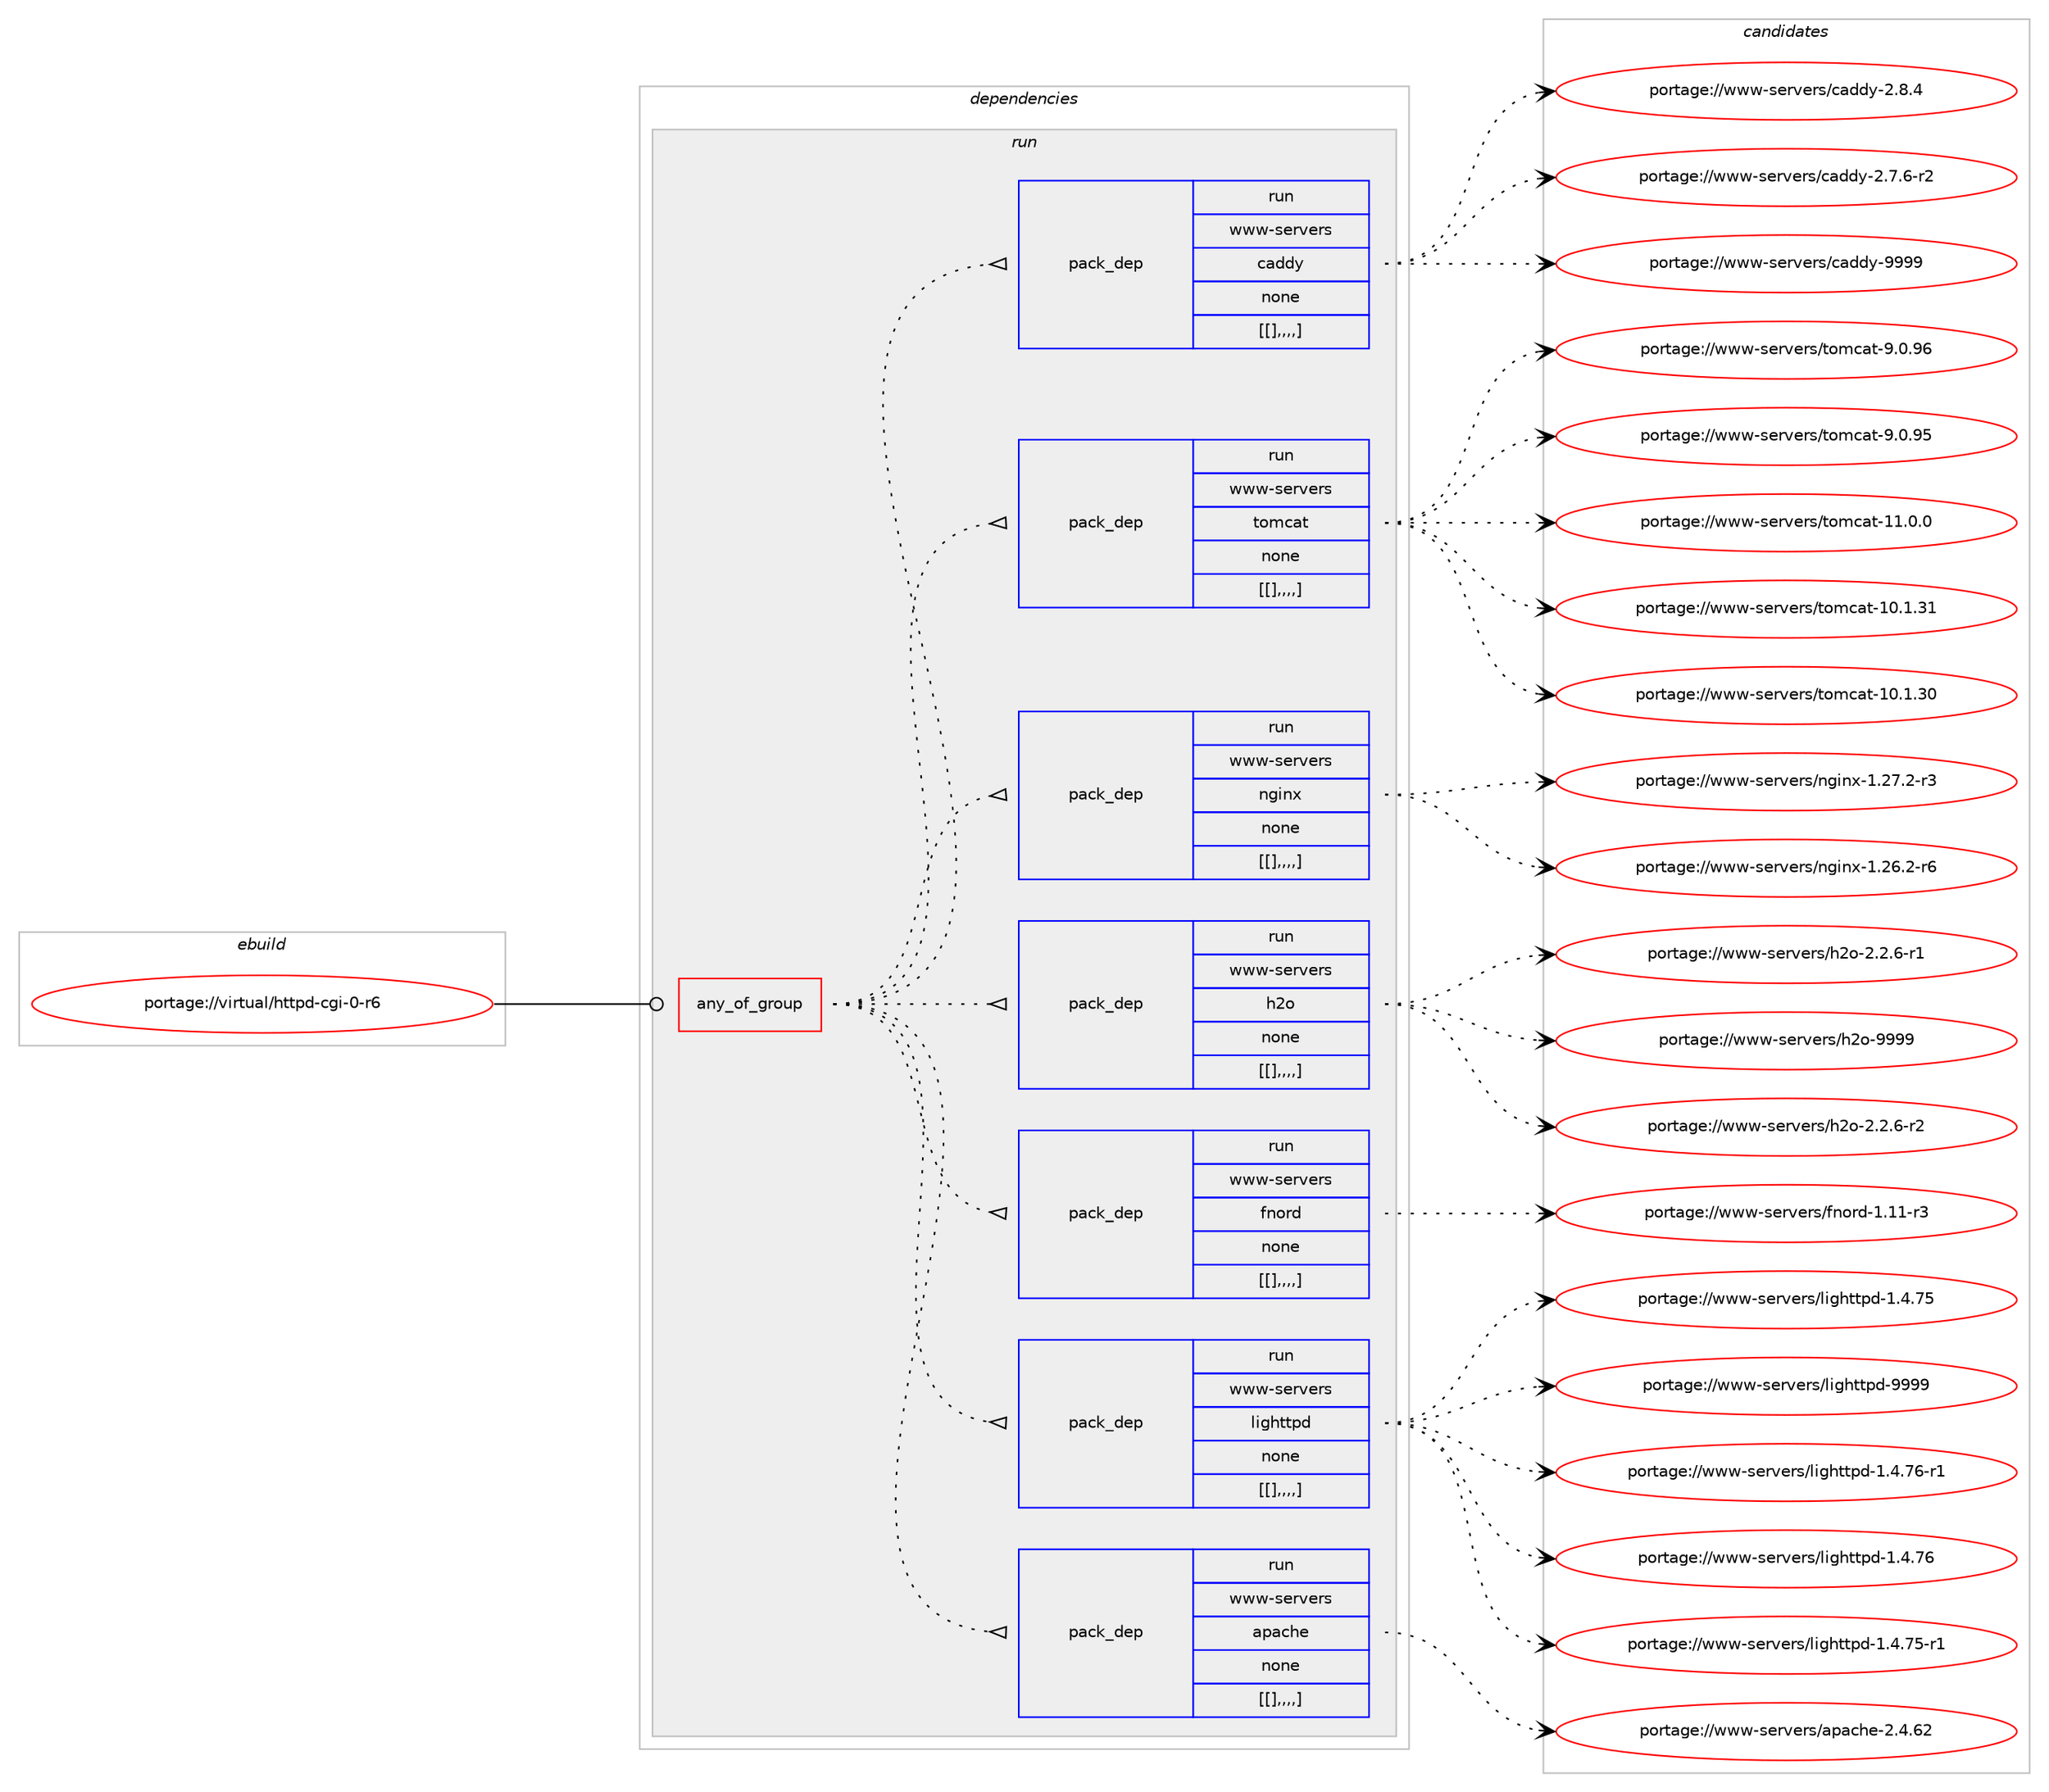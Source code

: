 digraph prolog {

# *************
# Graph options
# *************

newrank=true;
concentrate=true;
compound=true;
graph [rankdir=LR,fontname=Helvetica,fontsize=10,ranksep=1.5];#, ranksep=2.5, nodesep=0.2];
edge  [arrowhead=vee];
node  [fontname=Helvetica,fontsize=10];

# **********
# The ebuild
# **********

subgraph cluster_leftcol {
color=gray;
label=<<i>ebuild</i>>;
id [label="portage://virtual/httpd-cgi-0-r6", color=red, width=4, href="../virtual/httpd-cgi-0-r6.svg"];
}

# ****************
# The dependencies
# ****************

subgraph cluster_midcol {
color=gray;
label=<<i>dependencies</i>>;
subgraph cluster_compile {
fillcolor="#eeeeee";
style=filled;
label=<<i>compile</i>>;
}
subgraph cluster_compileandrun {
fillcolor="#eeeeee";
style=filled;
label=<<i>compile and run</i>>;
}
subgraph cluster_run {
fillcolor="#eeeeee";
style=filled;
label=<<i>run</i>>;
subgraph any39 {
dependency1547 [label=<<TABLE BORDER="0" CELLBORDER="1" CELLSPACING="0" CELLPADDING="4"><TR><TD CELLPADDING="10">any_of_group</TD></TR></TABLE>>, shape=none, color=red];subgraph pack1198 {
dependency1548 [label=<<TABLE BORDER="0" CELLBORDER="1" CELLSPACING="0" CELLPADDING="4" WIDTH="220"><TR><TD ROWSPAN="6" CELLPADDING="30">pack_dep</TD></TR><TR><TD WIDTH="110">run</TD></TR><TR><TD>www-servers</TD></TR><TR><TD>apache</TD></TR><TR><TD>none</TD></TR><TR><TD>[[],,,,]</TD></TR></TABLE>>, shape=none, color=blue];
}
dependency1547:e -> dependency1548:w [weight=20,style="dotted",arrowhead="oinv"];
subgraph pack1202 {
dependency1553 [label=<<TABLE BORDER="0" CELLBORDER="1" CELLSPACING="0" CELLPADDING="4" WIDTH="220"><TR><TD ROWSPAN="6" CELLPADDING="30">pack_dep</TD></TR><TR><TD WIDTH="110">run</TD></TR><TR><TD>www-servers</TD></TR><TR><TD>lighttpd</TD></TR><TR><TD>none</TD></TR><TR><TD>[[],,,,]</TD></TR></TABLE>>, shape=none, color=blue];
}
dependency1547:e -> dependency1553:w [weight=20,style="dotted",arrowhead="oinv"];
subgraph pack1207 {
dependency1558 [label=<<TABLE BORDER="0" CELLBORDER="1" CELLSPACING="0" CELLPADDING="4" WIDTH="220"><TR><TD ROWSPAN="6" CELLPADDING="30">pack_dep</TD></TR><TR><TD WIDTH="110">run</TD></TR><TR><TD>www-servers</TD></TR><TR><TD>fnord</TD></TR><TR><TD>none</TD></TR><TR><TD>[[],,,,]</TD></TR></TABLE>>, shape=none, color=blue];
}
dependency1547:e -> dependency1558:w [weight=20,style="dotted",arrowhead="oinv"];
subgraph pack1210 {
dependency1561 [label=<<TABLE BORDER="0" CELLBORDER="1" CELLSPACING="0" CELLPADDING="4" WIDTH="220"><TR><TD ROWSPAN="6" CELLPADDING="30">pack_dep</TD></TR><TR><TD WIDTH="110">run</TD></TR><TR><TD>www-servers</TD></TR><TR><TD>h2o</TD></TR><TR><TD>none</TD></TR><TR><TD>[[],,,,]</TD></TR></TABLE>>, shape=none, color=blue];
}
dependency1547:e -> dependency1561:w [weight=20,style="dotted",arrowhead="oinv"];
subgraph pack1215 {
dependency1567 [label=<<TABLE BORDER="0" CELLBORDER="1" CELLSPACING="0" CELLPADDING="4" WIDTH="220"><TR><TD ROWSPAN="6" CELLPADDING="30">pack_dep</TD></TR><TR><TD WIDTH="110">run</TD></TR><TR><TD>www-servers</TD></TR><TR><TD>nginx</TD></TR><TR><TD>none</TD></TR><TR><TD>[[],,,,]</TD></TR></TABLE>>, shape=none, color=blue];
}
dependency1547:e -> dependency1567:w [weight=20,style="dotted",arrowhead="oinv"];
subgraph pack1220 {
dependency1572 [label=<<TABLE BORDER="0" CELLBORDER="1" CELLSPACING="0" CELLPADDING="4" WIDTH="220"><TR><TD ROWSPAN="6" CELLPADDING="30">pack_dep</TD></TR><TR><TD WIDTH="110">run</TD></TR><TR><TD>www-servers</TD></TR><TR><TD>tomcat</TD></TR><TR><TD>none</TD></TR><TR><TD>[[],,,,]</TD></TR></TABLE>>, shape=none, color=blue];
}
dependency1547:e -> dependency1572:w [weight=20,style="dotted",arrowhead="oinv"];
subgraph pack1225 {
dependency1577 [label=<<TABLE BORDER="0" CELLBORDER="1" CELLSPACING="0" CELLPADDING="4" WIDTH="220"><TR><TD ROWSPAN="6" CELLPADDING="30">pack_dep</TD></TR><TR><TD WIDTH="110">run</TD></TR><TR><TD>www-servers</TD></TR><TR><TD>caddy</TD></TR><TR><TD>none</TD></TR><TR><TD>[[],,,,]</TD></TR></TABLE>>, shape=none, color=blue];
}
dependency1547:e -> dependency1577:w [weight=20,style="dotted",arrowhead="oinv"];
}
id:e -> dependency1547:w [weight=20,style="solid",arrowhead="odot"];
}
}

# **************
# The candidates
# **************

subgraph cluster_choices {
rank=same;
color=gray;
label=<<i>candidates</i>>;

subgraph choice1135 {
color=black;
nodesep=1;
choice119119119451151011141181011141154797112979910410145504652465450 [label="portage://www-servers/apache-2.4.62", color=red, width=4,href="../www-servers/apache-2.4.62.svg"];
dependency1548:e -> choice119119119451151011141181011141154797112979910410145504652465450:w [style=dotted,weight="100"];
}
subgraph choice1138 {
color=black;
nodesep=1;
choice11911911945115101114118101114115471081051031041161161121004557575757 [label="portage://www-servers/lighttpd-9999", color=red, width=4,href="../www-servers/lighttpd-9999.svg"];
choice1191191194511510111411810111411547108105103104116116112100454946524655544511449 [label="portage://www-servers/lighttpd-1.4.76-r1", color=red, width=4,href="../www-servers/lighttpd-1.4.76-r1.svg"];
choice119119119451151011141181011141154710810510310411611611210045494652465554 [label="portage://www-servers/lighttpd-1.4.76", color=red, width=4,href="../www-servers/lighttpd-1.4.76.svg"];
choice1191191194511510111411810111411547108105103104116116112100454946524655534511449 [label="portage://www-servers/lighttpd-1.4.75-r1", color=red, width=4,href="../www-servers/lighttpd-1.4.75-r1.svg"];
choice119119119451151011141181011141154710810510310411611611210045494652465553 [label="portage://www-servers/lighttpd-1.4.75", color=red, width=4,href="../www-servers/lighttpd-1.4.75.svg"];
dependency1553:e -> choice11911911945115101114118101114115471081051031041161161121004557575757:w [style=dotted,weight="100"];
dependency1553:e -> choice1191191194511510111411810111411547108105103104116116112100454946524655544511449:w [style=dotted,weight="100"];
dependency1553:e -> choice119119119451151011141181011141154710810510310411611611210045494652465554:w [style=dotted,weight="100"];
dependency1553:e -> choice1191191194511510111411810111411547108105103104116116112100454946524655534511449:w [style=dotted,weight="100"];
dependency1553:e -> choice119119119451151011141181011141154710810510310411611611210045494652465553:w [style=dotted,weight="100"];
}
subgraph choice1143 {
color=black;
nodesep=1;
choice119119119451151011141181011141154710211011111410045494649494511451 [label="portage://www-servers/fnord-1.11-r3", color=red, width=4,href="../www-servers/fnord-1.11-r3.svg"];
dependency1558:e -> choice119119119451151011141181011141154710211011111410045494649494511451:w [style=dotted,weight="100"];
}
subgraph choice1145 {
color=black;
nodesep=1;
choice1191191194511510111411810111411547104501114557575757 [label="portage://www-servers/h2o-9999", color=red, width=4,href="../www-servers/h2o-9999.svg"];
choice1191191194511510111411810111411547104501114550465046544511450 [label="portage://www-servers/h2o-2.2.6-r2", color=red, width=4,href="../www-servers/h2o-2.2.6-r2.svg"];
choice1191191194511510111411810111411547104501114550465046544511449 [label="portage://www-servers/h2o-2.2.6-r1", color=red, width=4,href="../www-servers/h2o-2.2.6-r1.svg"];
dependency1561:e -> choice1191191194511510111411810111411547104501114557575757:w [style=dotted,weight="100"];
dependency1561:e -> choice1191191194511510111411810111411547104501114550465046544511450:w [style=dotted,weight="100"];
dependency1561:e -> choice1191191194511510111411810111411547104501114550465046544511449:w [style=dotted,weight="100"];
}
subgraph choice1153 {
color=black;
nodesep=1;
choice1191191194511510111411810111411547110103105110120454946505546504511451 [label="portage://www-servers/nginx-1.27.2-r3", color=red, width=4,href="../www-servers/nginx-1.27.2-r3.svg"];
choice1191191194511510111411810111411547110103105110120454946505446504511454 [label="portage://www-servers/nginx-1.26.2-r6", color=red, width=4,href="../www-servers/nginx-1.26.2-r6.svg"];
dependency1567:e -> choice1191191194511510111411810111411547110103105110120454946505546504511451:w [style=dotted,weight="100"];
dependency1567:e -> choice1191191194511510111411810111411547110103105110120454946505446504511454:w [style=dotted,weight="100"];
}
subgraph choice1157 {
color=black;
nodesep=1;
choice1191191194511510111411810111411547116111109999711645494946484648 [label="portage://www-servers/tomcat-11.0.0", color=red, width=4,href="../www-servers/tomcat-11.0.0.svg"];
choice119119119451151011141181011141154711611110999971164549484649465149 [label="portage://www-servers/tomcat-10.1.31", color=red, width=4,href="../www-servers/tomcat-10.1.31.svg"];
choice119119119451151011141181011141154711611110999971164549484649465148 [label="portage://www-servers/tomcat-10.1.30", color=red, width=4,href="../www-servers/tomcat-10.1.30.svg"];
choice1191191194511510111411810111411547116111109999711645574648465754 [label="portage://www-servers/tomcat-9.0.96", color=red, width=4,href="../www-servers/tomcat-9.0.96.svg"];
choice1191191194511510111411810111411547116111109999711645574648465753 [label="portage://www-servers/tomcat-9.0.95", color=red, width=4,href="../www-servers/tomcat-9.0.95.svg"];
dependency1572:e -> choice1191191194511510111411810111411547116111109999711645494946484648:w [style=dotted,weight="100"];
dependency1572:e -> choice119119119451151011141181011141154711611110999971164549484649465149:w [style=dotted,weight="100"];
dependency1572:e -> choice119119119451151011141181011141154711611110999971164549484649465148:w [style=dotted,weight="100"];
dependency1572:e -> choice1191191194511510111411810111411547116111109999711645574648465754:w [style=dotted,weight="100"];
dependency1572:e -> choice1191191194511510111411810111411547116111109999711645574648465753:w [style=dotted,weight="100"];
}
subgraph choice1166 {
color=black;
nodesep=1;
choice119119119451151011141181011141154799971001001214557575757 [label="portage://www-servers/caddy-9999", color=red, width=4,href="../www-servers/caddy-9999.svg"];
choice11911911945115101114118101114115479997100100121455046564652 [label="portage://www-servers/caddy-2.8.4", color=red, width=4,href="../www-servers/caddy-2.8.4.svg"];
choice119119119451151011141181011141154799971001001214550465546544511450 [label="portage://www-servers/caddy-2.7.6-r2", color=red, width=4,href="../www-servers/caddy-2.7.6-r2.svg"];
dependency1577:e -> choice119119119451151011141181011141154799971001001214557575757:w [style=dotted,weight="100"];
dependency1577:e -> choice11911911945115101114118101114115479997100100121455046564652:w [style=dotted,weight="100"];
dependency1577:e -> choice119119119451151011141181011141154799971001001214550465546544511450:w [style=dotted,weight="100"];
}
}

}
